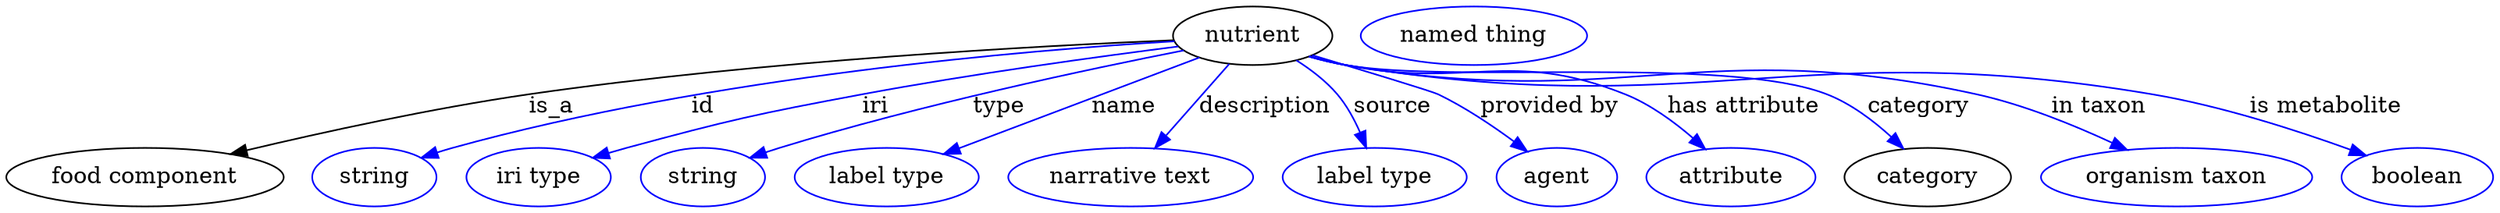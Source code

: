 digraph {
	graph [bb="0,0,1257.2,123"];
	node [label="\N"];
	nutrient	[height=0.5,
		label=nutrient,
		pos="630.89,105",
		width=1.0652];
	"food component"	[height=0.5,
		pos="68.894,18",
		width=1.9137];
	nutrient -> "food component"	[label=is_a,
		lp="275.89,61.5",
		pos="e,112.07,32.065 592.96,102.31 526.22,98.895 383.59,89.687 264.89,69 215.88,60.458 161.09,46.058 121.93,34.899"];
	id	[color=blue,
		height=0.5,
		label=string,
		pos="185.89,18",
		width=0.84854];
	nutrient -> id	[color=blue,
		label=id,
		lp="351.39,61.5",
		pos="e,209.34,29.713 593.11,101.56 520.36,96.006 356.48,79.391 225.89,36 223.51,35.209 221.08,34.336 218.64,33.417",
		style=solid];
	iri	[color=blue,
		height=0.5,
		label="iri type",
		pos="270.89,18",
		width=1.011];
	nutrient -> iri	[color=blue,
		label=iri,
		lp="443.39,61.5",
		pos="e,298.35,29.846 594.95,98.484 555.86,92.261 491.64,81.379 436.89,69 382.52,56.706 368.92,53.202 315.89,36 313.3,35.159 310.64,34.257 \
307.97,33.322",
		style=solid];
	type	[color=blue,
		height=0.5,
		label=string,
		pos="355.89,18",
		width=0.84854];
	nutrient -> type	[color=blue,
		label=type,
		lp="503.89,61.5",
		pos="e,379.85,29.642 597.34,95.874 551.31,84.369 466.27,61.834 395.89,36 393.68,35.188 391.42,34.322 389.14,33.426",
		style=solid];
	name	[color=blue,
		height=0.5,
		label="label type",
		pos="449.89,18",
		width=1.2638];
	nutrient -> name	[color=blue,
		label=name,
		lp="567.39,61.5",
		pos="e,478.03,32.214 604.57,91.64 573.75,77.162 522.44,53.07 487.44,36.633",
		style=solid];
	description	[color=blue,
		height=0.5,
		label="narrative text",
		pos="570.89,18",
		width=1.6068];
	nutrient -> description	[color=blue,
		label=description,
		lp="635.39,61.5",
		pos="e,582.63,35.629 619.33,87.611 610.58,75.226 598.43,58.012 588.49,43.925",
		style=solid];
	source	[color=blue,
		height=0.5,
		label="label type",
		pos="691.89,18",
		width=1.2638];
	nutrient -> source	[color=blue,
		label=source,
		lp="696.89,61.5",
		pos="e,686.41,36.158 650.34,89.4 657.15,83.598 664.45,76.515 669.89,69 675.04,61.902 679.33,53.412 682.72,45.461",
		style=solid];
	"provided by"	[color=blue,
		height=0.5,
		label=agent,
		pos="784.89,18",
		width=0.83048];
	nutrient -> "provided by"	[color=blue,
		label="provided by",
		lp="774.89,61.5",
		pos="e,768.67,33.274 660.32,93.268 681.66,85.306 708.51,74.855 718.89,69 733.65,60.682 748.8,49.43 760.86,39.707",
		style=solid];
	"has attribute"	[color=blue,
		height=0.5,
		label=attribute,
		pos="872.89,18",
		width=1.1193];
	nutrient -> "has attribute"	[color=blue,
		label="has attribute",
		lp="869.39,61.5",
		pos="e,858.46,34.818 659.28,92.861 665.66,90.665 672.45,88.56 678.89,87 736.87,72.969 757.2,92.808 811.89,69 826.44,62.667 840.32,51.823 \
851.15,41.849",
		style=solid];
	category	[height=0.5,
		pos="971.89,18",
		width=1.1374];
	nutrient -> category	[color=blue,
		label=category,
		lp="956.39,61.5",
		pos="e,956.44,35.11 658.97,92.679 665.42,90.464 672.32,88.398 678.89,87 778.32,65.852 812.02,105.5 906.89,69 922.44,63.019 937.35,52.061 \
948.97,41.925",
		style=solid];
	"in taxon"	[color=blue,
		height=0.5,
		label="organism taxon",
		pos="1096.9,18",
		width=1.8234];
	nutrient -> "in taxon"	[color=blue,
		label="in taxon",
		lp="1048.4,61.5",
		pos="e,1069.6,34.435 658.95,92.582 665.4,90.372 672.31,88.333 678.89,87 811.99,60.067 851.92,100.98 983.89,69 1010.6,62.53 1038.9,50.023 \
1060.4,39.136",
		style=solid];
	"is metabolite"	[color=blue,
		height=0.5,
		label=boolean,
		pos="1218.9,18",
		width=1.0652];
	nutrient -> "is metabolite"	[color=blue,
		label="is metabolite",
		lp="1163.4,61.5",
		pos="e,1192.2,30.943 658.93,92.516 665.39,90.31 672.3,88.288 678.89,87 851.81,53.224 901.77,101.7 1074.9,69 1112.7,61.861 1154,46.708 \
1182.6,34.944",
		style=solid];
	"named thing_category"	[color=blue,
		height=0.5,
		label="named thing",
		pos="742.89,105",
		width=1.5346];
}
